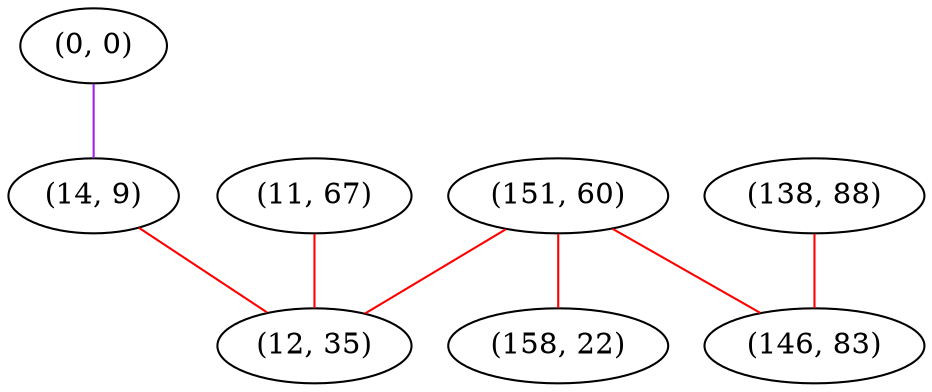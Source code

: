 graph "" {
"(0, 0)";
"(151, 60)";
"(11, 67)";
"(158, 22)";
"(138, 88)";
"(146, 83)";
"(14, 9)";
"(12, 35)";
"(0, 0)" -- "(14, 9)"  [color=purple, key=0, weight=4];
"(151, 60)" -- "(146, 83)"  [color=red, key=0, weight=1];
"(151, 60)" -- "(12, 35)"  [color=red, key=0, weight=1];
"(151, 60)" -- "(158, 22)"  [color=red, key=0, weight=1];
"(11, 67)" -- "(12, 35)"  [color=red, key=0, weight=1];
"(138, 88)" -- "(146, 83)"  [color=red, key=0, weight=1];
"(14, 9)" -- "(12, 35)"  [color=red, key=0, weight=1];
}
